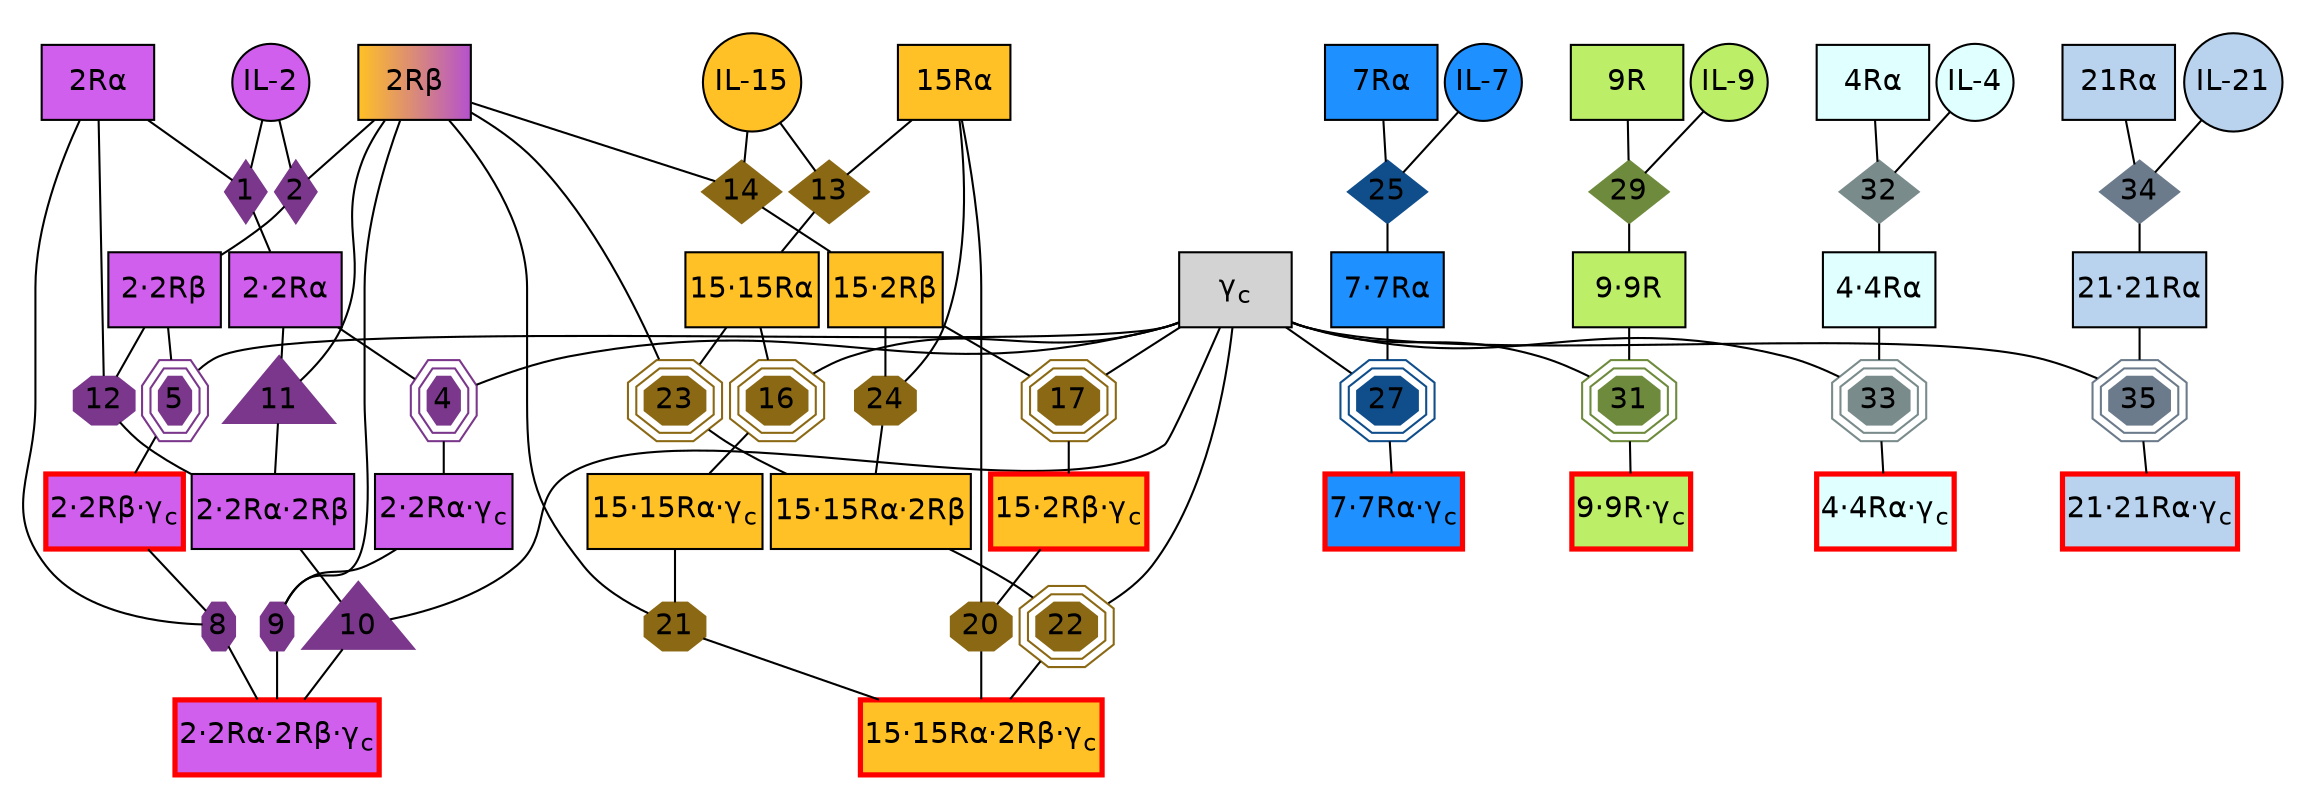 digraph cgamma_cytok {
    ratio = "compress";
    graph [pad=0, ranksep=0.2, nodesep=0.05];

    subgraph specises {
        node [margin=0.03];
        rank="max";
        "gc"    [label=<γ<SUB>c</SUB>>, shape=box, style=filled, BGCOLOR="white", fontname = "helvetica"];
    }

    subgraph species {
        node [margin=0.03];

        "IL-2"   [shape=circle, fontname = "helvetica", fillcolor=mediumorchid2, style=filled ];
        "2Rα" [shape=box, fontname = "helvetica", fillcolor=mediumorchid2, style=filled   ];
        "2Rβ" [shape=box, style=filled, fontname = "helvetica", fillcolor="goldenrod1:mediumorchid3", style=filled];
        "2·2Rα" [shape=box, fontname = "helvetica", fillcolor=mediumorchid2, style=filled];
        "2·2Rβ" [shape=box, fontname = "helvetica", fillcolor=mediumorchid2, style=filled];
        "2·2Rα" [shape=box, fontname = "helvetica", fillcolor=mediumorchid2, style=filled];
        "2·2Rα" [shape=box, fontname = "helvetica", fillcolor=mediumorchid2, style=filled];
        "2·2Rα·2Rβ" [shape=box, fontname = "helvetica", fillcolor=mediumorchid2, style=filled ];
        "2·2Rα·gc" [label=<2·2Rα·γ<SUB>c</SUB>>, shape=box, fontname = "helvetica" , fillcolor=mediumorchid2, style=filled];
        "2·2Rβ·gc" [label=<2·2Rβ·γ<SUB>c</SUB>>, shape=box, color=red, fontname = "helvetica" , fillcolor=mediumorchid2, style=filled, penwidth=2.5];
        "2·2Rα·2Rβ·gc" [label=<2·2Rα·2Rβ·γ<SUB>c</SUB>>, shape=box, color=red, fontname = "helvetica", fillcolor=mediumorchid2, style=filled , penwidth=2.5];

        "IL-15"  [shape=circle, fontname = "helvetica", fillcolor=goldenrod1, style=filled];
        "15Rα"    [shape=box, fontname = "helvetica", fillcolor=goldenrod1, style=filled];
        "15·15Rα"   [shape=box, fontname = "helvetica", fillcolor=goldenrod1, style=filled];
        "15·2Rβ"    [shape=box, fontname = "helvetica", fillcolor=goldenrod1, style=filled];
        "15·15Rα·2Rβ" [shape=box, fontname = "helvetica", fillcolor=goldenrod1, style=filled];
        "15·15Rα·gc"    [label=<15·15Rα·γ<SUB>c</SUB>>, shape=box, fontname = "helvetica", fillcolor=goldenrod1, style=filled];
        "15·2Rβ·gc" [label=<15·2Rβ·γ<SUB>c</SUB>>, shape=box, color=red, fontname = "helvetica", fillcolor=goldenrod1, style=filled, penwidth=2.5];
        "15·15Rα·2Rβ·gc"  [label=<15·15Rα·2Rβ·γ<SUB>c</SUB>>, shape=box, color=red, fontname = "helvetica", fillcolor=goldenrod1, style=filled, penwidth=2.5];

        "IL-7"   [shape=circle, fontname = "helvetica", fillcolor=dodgerblue, style=filled];
        "7Rα" [shape=box, fontname = "helvetica", fillcolor=dodgerblue, style=filled];
        "7·7Rα" [shape=box, fontname = "helvetica", fillcolor=dodgerblue, style=filled];
        "7·7Rα·gc"  [label=<7·7Rα·γ<SUB>c</SUB>>, shape=box, color=red, fontname = "helvetica", fillcolor=dodgerblue, style=filled, penwidth=2.5];

        "IL-9"   [shape=circle, fontname = "helvetica", fillcolor=darkolivegreen2, style=filled];
        "9R" [shape=box , fontname = "helvetica" , fillcolor=darkolivegreen2, style=filled  ];
        "9·9R" [shape=box, fontname = "helvetica", fillcolor=darkolivegreen2, style=filled];
        "9·9R·gc" [label=<9·9R·γ<SUB>c</SUB>>, shape=box, color=red, fontname = "helvetica", fillcolor=darkolivegreen2, style=filled , penwidth=2.5];

        "IL-4"   [shape=circle, fontname = "helvetica", fillcolor=lightcyan, style=filled];
        "4Rα" [shape=box, fontname = "helvetica" , fillcolor=lightcyan, style=filled   ];
        "4·4Rα" [shape=box, fontname = "helvetica", fillcolor=lightcyan, style=filled];
        "4·4Rα·gc" [label=<4·4Rα·γ<SUB>c</SUB>>, shape=box, color=red, fontname = "helvetica" , fillcolor=lightcyan, style=filled , penwidth=2.5];

        "IL-21"   [shape=circle, fontname = "helvetica", fillcolor=slategray2, style=filled];
        "21Rα" [shape=box , fontname = "helvetica", fillcolor=slategray2, style=filled   ];
        "21·21Rα" [shape=box, fontname = "helvetica", fillcolor=slategray2, style=filled];
        "21·21Rα·gc" [label=<21·21Rα·γ<SUB>c</SUB>>, shape=box, color=red, fontname = "helvetica", fillcolor=slategray2, style=filled , penwidth=2.5 ];
    }

    subgraph cluster_IL2 {
    	node [style=filled,color=mediumorchid4, margin=0];
        penwidth=0;

        "1" [shape=diamond,style=filled,height=.1,width=.1, fontname = "helvetica"];
        "IL-2" -> "1" [dir=none,weight=1];
        "2Rα" -> "1" [dir=none,weight=1];
        "1" -> "2·2Rα" [dir=none, weight=2];

        "2" [shape=diamond,style=filled,height=.1,width=.1, fontname = "helvetica"];
        "IL-2" -> "2" [dir=none,weight=1];
        "2Rβ" -> "2" [dir=none,weight=1];
        "2" -> "2·2Rβ" [dir=none, weight=2];

        "4" [shape=tripleoctagon,style=filled,height=.1,width=.1, fontname = "helvetica"];
        "2·2Rα" -> "4" [dir=none,weight=1];
        "gc" -> "4" [dir=none,weight=1];
        "4" -> "2·2Rα·gc" [dir=none, weight=2];

        "5" [shape=tripleoctagon,style=filled,height=.1,width=.1, fontname = "helvetica"];
        "2·2Rβ" -> "5" [dir=none,weight=1];
        "gc" -> "5" [dir=none,weight=1];
        "5" -> "2·2Rβ·gc" [dir=none, weight=2];

        "8" [shape=octagon,style=filled,height=.1,width=.1, fontname = "helvetica"];
        "2·2Rβ·gc" -> "8" [dir=none,weight=1];
        "2Rα" -> "8" [dir=none,weight=1];
        "8" -> "2·2Rα·2Rβ·gc" [dir=none, weight=2, fontname = "helvetica"];

        "9" [shape=octagon,style=filled,height=.1,width=.1, fontname = "helvetica"];
        "2·2Rα·gc" -> "9" [dir=none,weight=1];
        "2Rβ" -> "9" [dir=none,weight=1];
        "9" -> "2·2Rα·2Rβ·gc" [dir=none, weight=2];

        "10" [shape=triangle,style=filled,height=.1,width=.04, fontname = "helvetica"];
        "2·2Rα·2Rβ" -> "10" [dir=none,weight=1];
        "gc" -> "10" [dir=none,weight=1];
        "10" -> "2·2Rα·2Rβ·gc" [dir=none, weight=2];

        "11" [shape=triangle,style=filled,height=.1,width=.04, fontname = "helvetica"];
        "2·2Rα" -> "11" [dir=none,weight=1];
        "2Rβ" -> "11" [dir=none,weight=1];
        "11" -> "2·2Rα·2Rβ" [dir=none, weight=2];

        "12" [shape=octagon,style=filled,height=.1,width=.1, fontname = "helvetica"];
        "2·2Rβ" -> "12" [dir=none,weight=1];
        "2Rα" -> "12" [dir=none,weight=1];
        "12" -> "2·2Rα·2Rβ" [dir=none, weight=2];
    }

    subgraph cluster_IL15 {
    	node [style=filled,color=goldenrod4, margin=0];
        edge [dir=none, weight=1];
        penwidth=0;

        "13" [shape=diamond,style=filled,height=.1,width=.1, fontname = "helvetica"];
        "IL-15" -> "13";
        "15Rα" -> "13";
        "13" -> "15·15Rα";

        "14" [shape=diamond,style=filled,height=.1,width=.1, fontname = "helvetica"];
        "IL-15" -> "14";
        "2Rβ" -> "14";
        "14" -> "15·2Rβ";

        "16" [shape=tripleoctagon,style=filled,height=.1,width=.1, fontname = "helvetica"];
        "15·15Rα" -> "16";
        "gc" -> "16";
        "16" -> "15·15Rα·gc";

        "17" [shape=tripleoctagon,style=filled,height=.1,width=.1, fontname = "helvetica"];
        "15·2Rβ" -> "17";
        "gc" -> "17";
        "17" -> "15·2Rβ·gc";

        "20" [shape=octagon,style=filled,height=.1,width=.1, fontname = "helvetica"];
        "15·2Rβ·gc" -> "20";
        "15Rα" -> "20";
        "20" -> "15·15Rα·2Rβ·gc";

        "21" [shape=octagon,style=filled,height=.1,width=.1, fontname = "helvetica"];
        "15·15Rα·gc" -> "21";
        "2Rβ" -> "21";
        "21" -> "15·15Rα·2Rβ·gc";

        "22" [shape=tripleoctagon,style=filled,height=.1,width=.1, fontname = "helvetica"];
        "15·15Rα·2Rβ" -> "22";
        "gc" -> "22";
        "22" -> "15·15Rα·2Rβ·gc";

        "23" [shape=tripleoctagon,style=filled,height=.1,width=.1, fontname = "helvetica"];
        "15·15Rα" -> "23";
        "2Rβ" -> "23";
        "23" -> "15·15Rα·2Rβ";

        "24" [shape=octagon,style=filled,height=.1,width=.1, fontname = "helvetica"];
        "15·2Rβ" -> "24";
        "15Rα" -> "24";
        "24" -> "15·15Rα·2Rβ";
        }

    subgraph cluster_IL7 {
    	node [style=filled,color=dodgerblue4, margin=0];
        edge [dir=none, weight=1];
        penwidth=0;
        
        "25" [shape=diamond,style=filled,height=.1,width=.1, fontname = "helvetica"];
        "IL-7" -> "25";
        "7Rα" -> "25";
        "25" -> "7·7Rα";

        "27" [shape=tripleoctagon,style=filled,height=.1,width=.1, fontname = "helvetica"];
        "7·7Rα" -> "27";
        "gc" -> "27";
        "27" -> "7·7Rα·gc";
    }

    subgraph cluster_IL9 {
    	node [style=filled,color=darkolivegreen4, margin=0];
        edge [dir=none, weight=1];
        penwidth=0;
        
        "29" [shape=diamond, style=filled, height=.1, width=.1, fontname = "helvetica"];
        "IL-9" -> "29";
        "9R" -> "29";
        "29" -> "9·9R";

        "31" [shape=tripleoctagon,style=filled,height=.1,width=.1, fontname = "helvetica"];
        "9·9R" -> "31";
        "gc" -> "31";
        "31" -> "9·9R·gc";
    }

    subgraph cluster_IL4 {
    	node [style=filled, color=lightcyan4, margin=0];
        edge [dir=none, weight=1];
        penwidth=0;
        
        "32" [shape=diamond, style=filled, height=0.1, width=0.1, fontname = "helvetica"];
        "IL-4" -> "32";
        "4Rα" -> "32";
        "32" -> "4·4Rα";

        "33" [shape=tripleoctagon,style=filled,height=.1,width=.1, fontname = "helvetica"];
        "4·4Rα" -> "33";
        "gc" -> "33";
        "33" -> "4·4Rα·gc";
    }
    subgraph cluster_IL21 {
    	node [style=filled, color=slategray4, margin=0];
        edge [dir=none, weight=1];
        penwidth=0;
        
        "34" [shape=diamond,style=filled,height=.1,width=.1, fontname = "helvetica"];
        "IL-21" -> "34";
        "21Rα" -> "34";
        "34" -> "21·21Rα";

        "35" [shape=tripleoctagon,style=filled, height=.1, width=.1, fontname = "helvetica"];
        "21·21Rα" -> "35";
        "gc" -> "35";
        "35" -> "21·21Rα·gc";
    }
}
